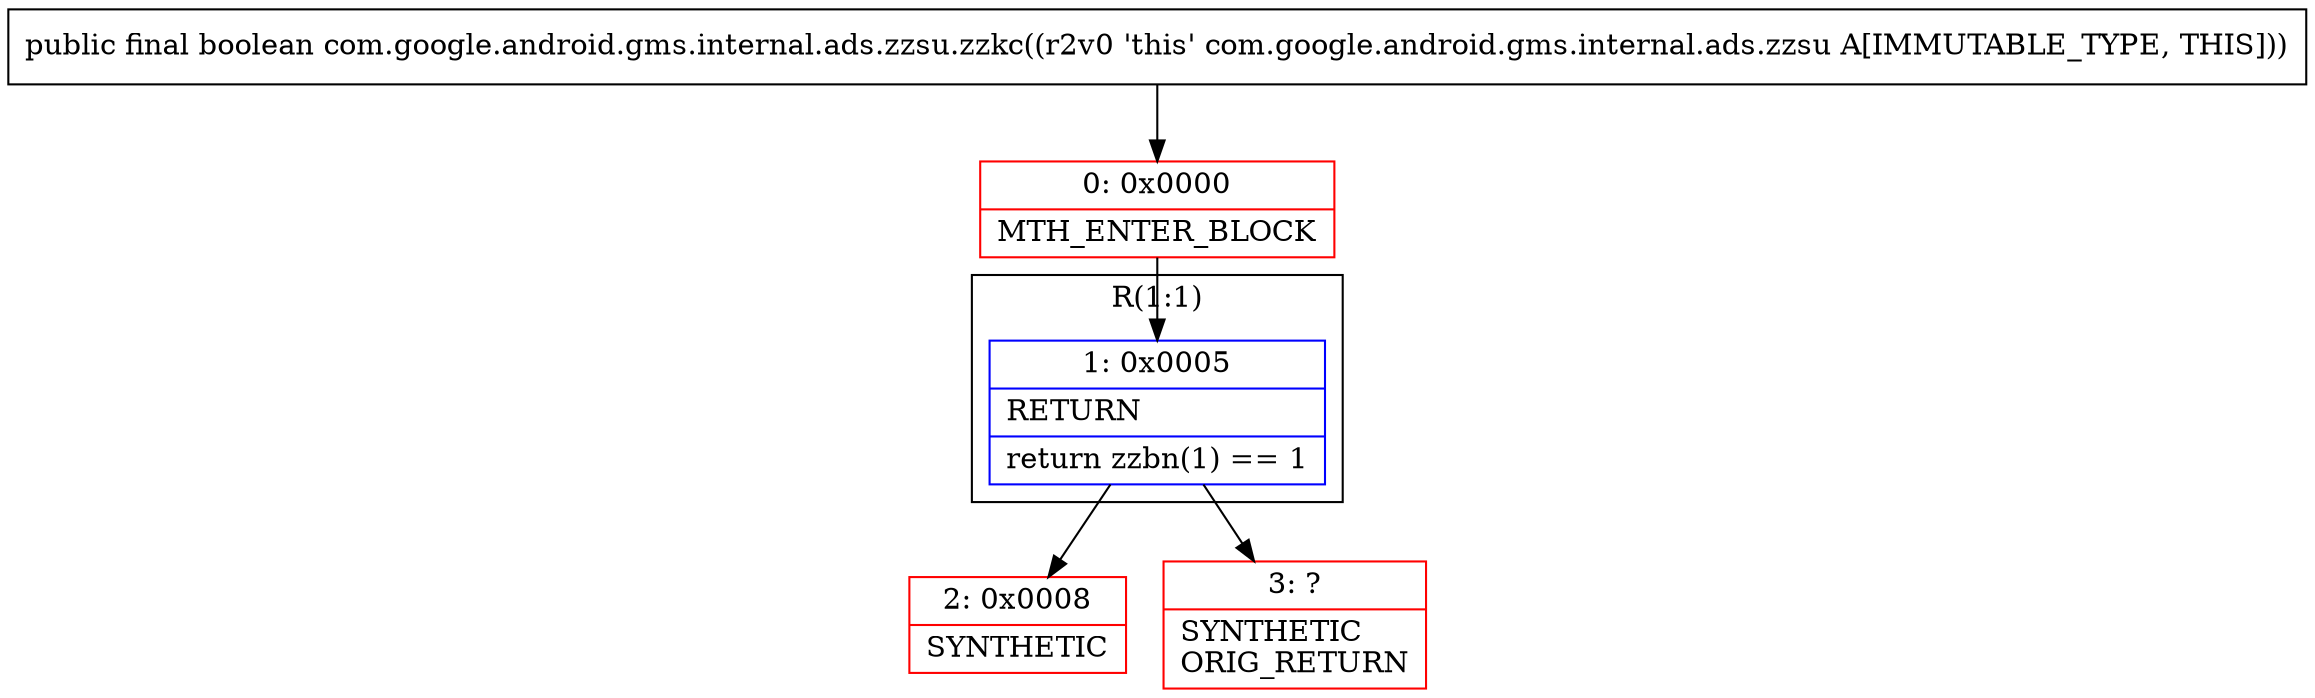 digraph "CFG forcom.google.android.gms.internal.ads.zzsu.zzkc()Z" {
subgraph cluster_Region_2055441459 {
label = "R(1:1)";
node [shape=record,color=blue];
Node_1 [shape=record,label="{1\:\ 0x0005|RETURN\l|return zzbn(1) == 1\l}"];
}
Node_0 [shape=record,color=red,label="{0\:\ 0x0000|MTH_ENTER_BLOCK\l}"];
Node_2 [shape=record,color=red,label="{2\:\ 0x0008|SYNTHETIC\l}"];
Node_3 [shape=record,color=red,label="{3\:\ ?|SYNTHETIC\lORIG_RETURN\l}"];
MethodNode[shape=record,label="{public final boolean com.google.android.gms.internal.ads.zzsu.zzkc((r2v0 'this' com.google.android.gms.internal.ads.zzsu A[IMMUTABLE_TYPE, THIS])) }"];
MethodNode -> Node_0;
Node_1 -> Node_2;
Node_1 -> Node_3;
Node_0 -> Node_1;
}

